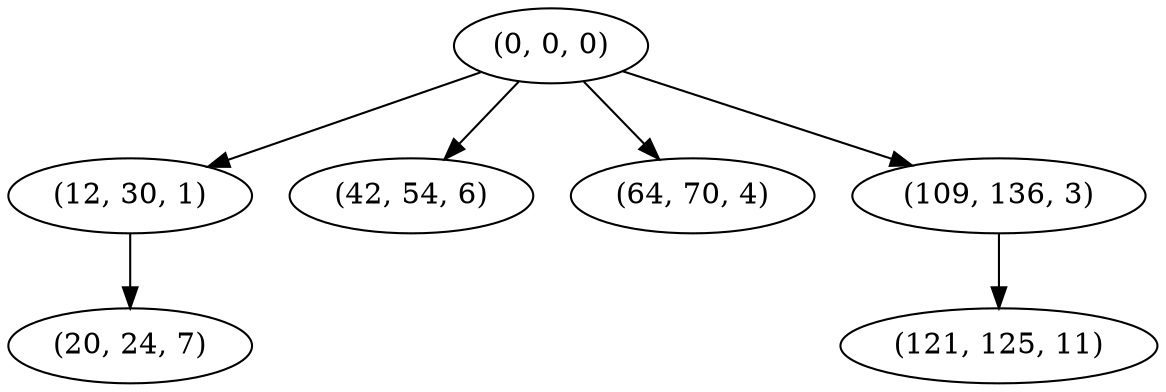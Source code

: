 digraph tree {
    "(0, 0, 0)";
    "(12, 30, 1)";
    "(20, 24, 7)";
    "(42, 54, 6)";
    "(64, 70, 4)";
    "(109, 136, 3)";
    "(121, 125, 11)";
    "(0, 0, 0)" -> "(12, 30, 1)";
    "(0, 0, 0)" -> "(42, 54, 6)";
    "(0, 0, 0)" -> "(64, 70, 4)";
    "(0, 0, 0)" -> "(109, 136, 3)";
    "(12, 30, 1)" -> "(20, 24, 7)";
    "(109, 136, 3)" -> "(121, 125, 11)";
}
